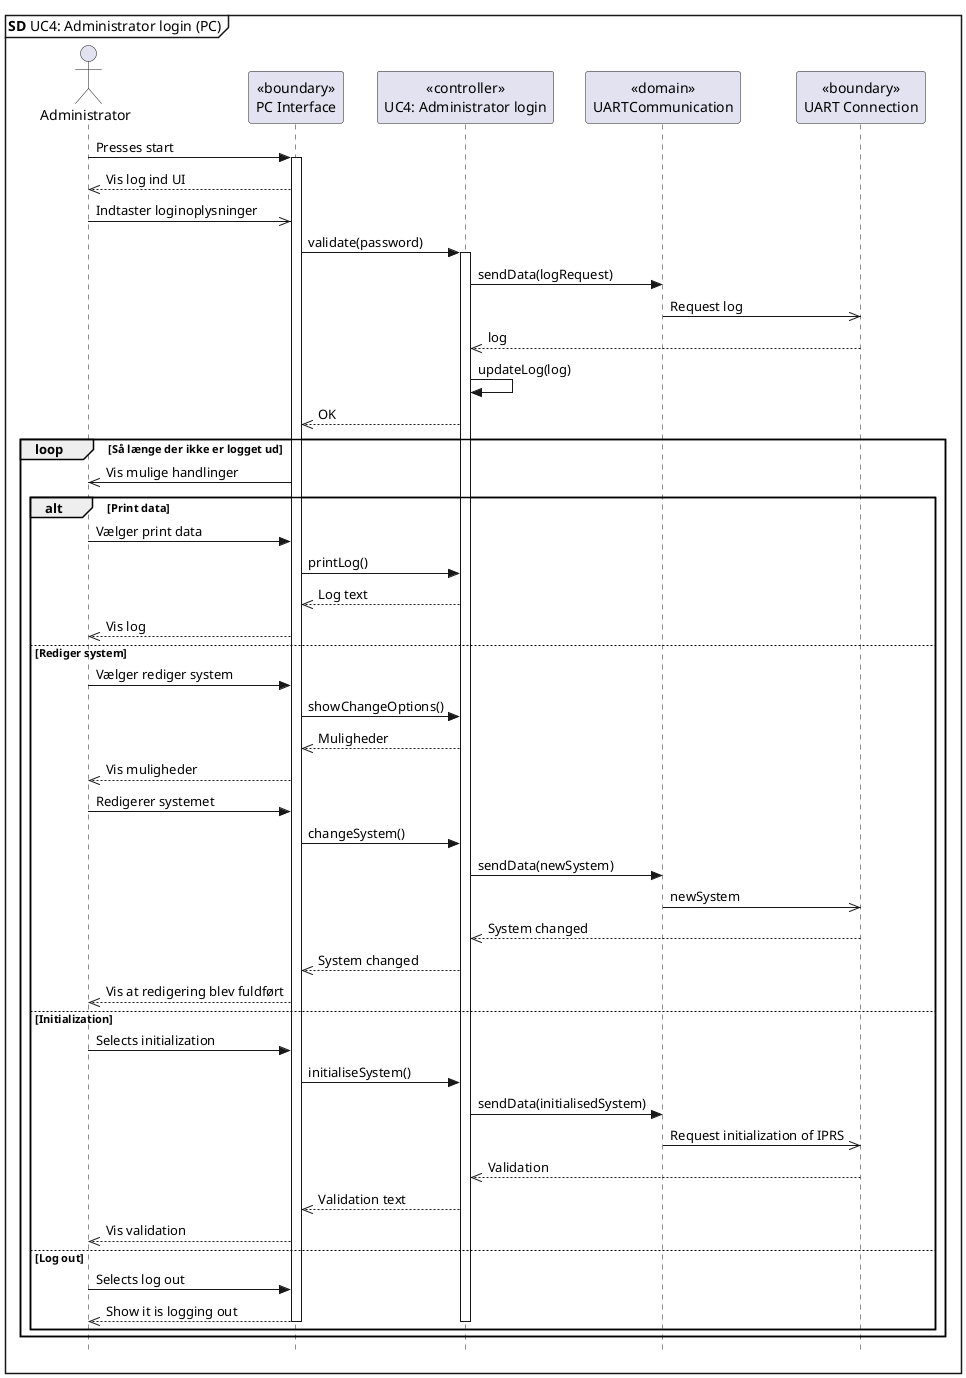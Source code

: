 @startuml UC4 SD PC
skinparam style strictuml

mainframe **SD** UC4: Administrator login (PC)

actor       Administrator      as admin
participant "<<boundary>>\nPC Interface" as UI
participant "<<controller>>\nUC4: Administrator login" as PC
participant "<<domain>>\nUARTCommunication" as UART
participant "<<boundary>>\nUART Connection" as UARTCon

admin -> UI : Presses start
activate UI
admin <<-- UI : Vis log ind UI
admin ->> UI : Indtaster loginoplysninger
UI -> PC : validate(password)
activate PC
PC -> UART : sendData(logRequest)
UART ->> UARTCon : Request log
PC <<-- UARTCon : log
PC -> PC : updateLog(log)
UI <<-- PC : OK
loop Så længe der ikke er logget ud
admin <<- UI : Vis mulige handlinger
alt Print data
admin -> UI : Vælger print data
UI -> PC : printLog()
UI <<-- PC : Log text
admin <<-- UI : Vis log
else Rediger system
admin -> UI : Vælger rediger system
UI -> PC : showChangeOptions()
UI <<-- PC : Muligheder
admin <<-- UI : Vis muligheder
admin -> UI : Redigerer systemet
UI -> PC : changeSystem()
PC -> UART : sendData(newSystem)
UART ->> UARTCon : newSystem
PC <<-- UARTCon : System changed
UI <<-- PC : System changed
admin <<-- UI : Vis at redigering blev fuldført
else Initialization
admin -> UI : Selects initialization
UI -> PC : initialiseSystem()
PC -> UART : sendData(initialisedSystem)
UART ->> UARTCon : Request initialization of IPRS
PC <<-- UARTCon : Validation
UI <<-- PC : Validation text
admin <<-- UI : Vis validation
else Log out
admin -> UI : Selects log out
admin <<-- UI : Show it is logging out
deactivate PC
deactivate UI
end
end
@enduml